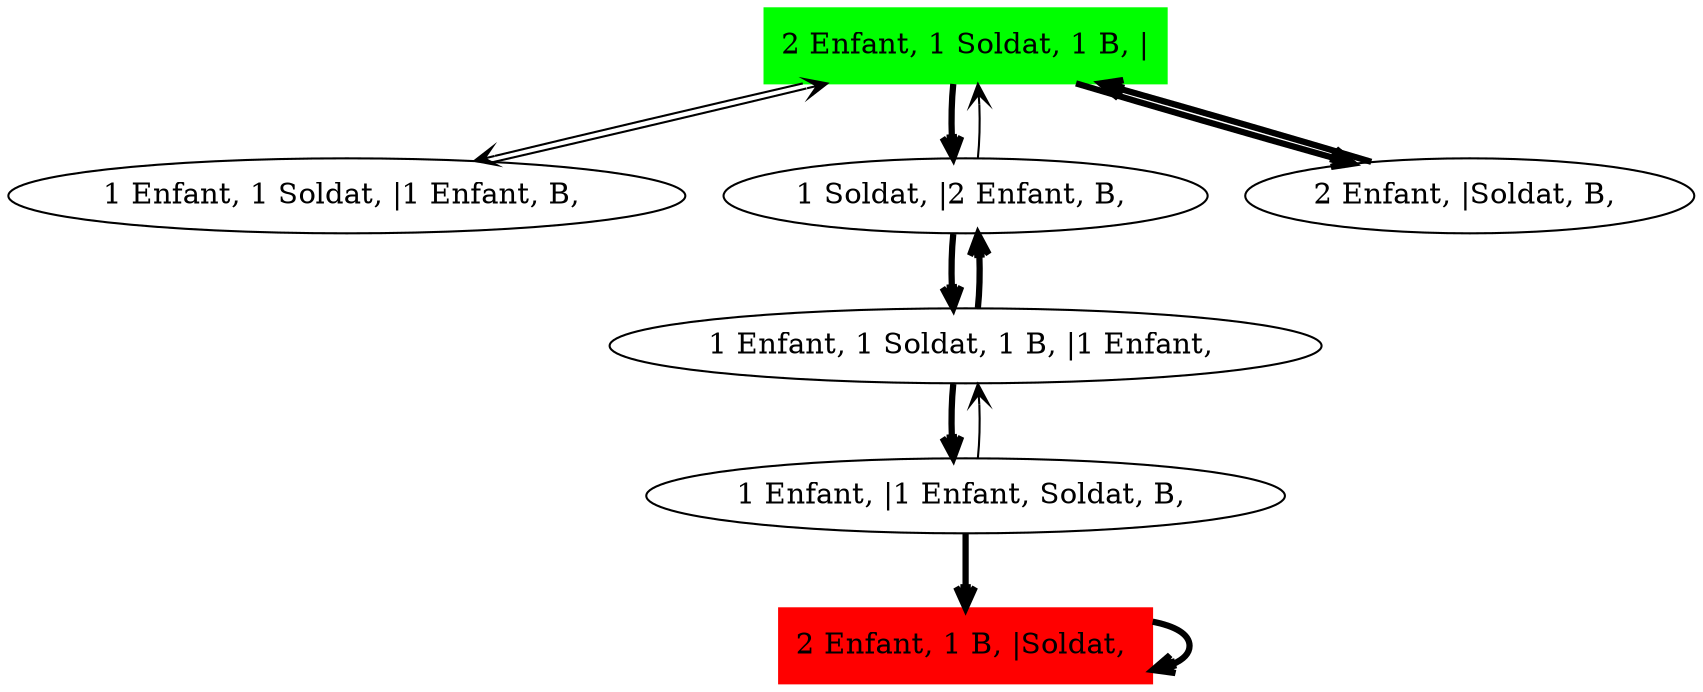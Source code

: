 digraph Soldat_Sol_ {
	initial [label="2 Enfant, 1 Soldat, 1 B, |" color=green shape=box style=filled]
	final [label="2 Enfant, 1 B, |Soldat, " color=red shape=box style=filled]
	initial -> "1 Enfant, 1 Soldat, |1 Enfant, B, " [arrowhead=open]
	initial -> "1 Soldat, |2 Enfant, B, " [arrowhead=open penwidth=3]
	initial -> "2 Enfant, |Soldat, B, " [arrowhead=open penwidth=3]
	"2 Enfant, |Soldat, B, " -> initial [arrowhead=open penwidth=3]
	"1 Soldat, |2 Enfant, B, " -> "1 Enfant, 1 Soldat, 1 B, |1 Enfant, " [arrowhead=open penwidth=3]
	"1 Soldat, |2 Enfant, B, " -> initial [arrowhead=open]
	"1 Enfant, 1 Soldat, 1 B, |1 Enfant, " -> "1 Soldat, |2 Enfant, B, " [arrowhead=open penwidth=3]
	"1 Enfant, 1 Soldat, 1 B, |1 Enfant, " -> "1 Enfant, |1 Enfant, Soldat, B, " [arrowhead=open penwidth=3]
	"1 Enfant, |1 Enfant, Soldat, B, " -> final [arrowhead=open penwidth=3]
	"1 Enfant, |1 Enfant, Soldat, B, " -> "1 Enfant, 1 Soldat, 1 B, |1 Enfant, " [arrowhead=open]
	final -> final [arrowhead=open penwidth=3]
	"1 Enfant, 1 Soldat, |1 Enfant, B, " -> initial [arrowhead=open]
}
